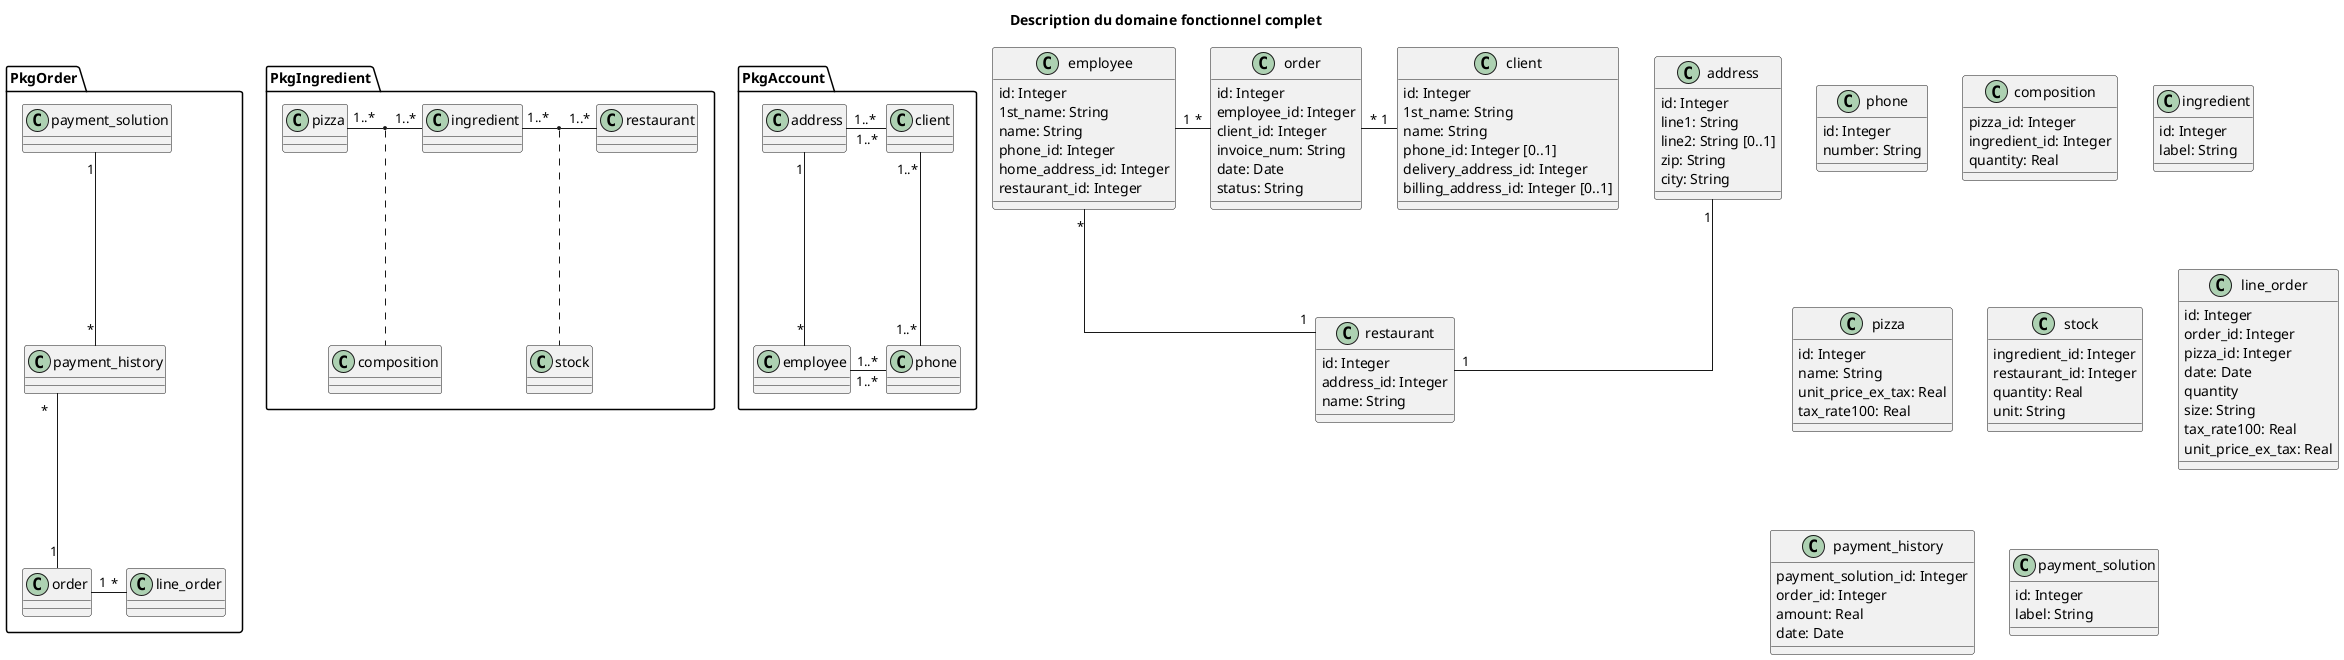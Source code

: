 @startuml

title Description du domaine fonctionnel complet

/' = = = = = = = STYLE = = = = = = = '/
' skinparam monochrome true
skinparam linetype ortho

!define table(x) class x << (T,#FFAAAA) >>
!define primary_key(x) <b>PK: x</b>
!define foreign_key(x,reference) <b>FK: </b>x

/' = = = = = = = CLASSE = = = = = = = '/

package PkgOrder {
    class line_order
    class order
    class payment_history
    class payment_solution

    line_order "*" -left- "1" order : "    "
    order "1" -up- "*" payment_history
    payment_solution "1" -down- "*" payment_history
}

package PkgIngredient {
    class composition
    class ingredient
    class pizza
    class restaurant
    class stock

    ingredient "1..*" - "1..*" restaurant
    (ingredient, restaurant) .. stock

    pizza "1..*" - "1..*" ingredient
    (pizza, ingredient) .. composition
}

package PkgAccount {
    class address
    class client
    class employee
    class phone

    client "1..*" - "1..*" phone
    client "1..*" -left- "1..*" address
    address "1" -down- "*" employee
    phone "1..*" -right- "1..*" employee
}

/' = = = = = = = ATTRIBUTE = = = = = = = '/

/' - - PkgAccount - - '/

class address {
    id: Integer
    line1: String
    line2: String [0..1]
    zip: String
    city: String
}

class client {
    id: Integer
    1st_name: String
    name: String
    phone_id: Integer [0..1]
    delivery_address_id: Integer
    billing_address_id: Integer [0..1]
}

class employee {
    id: Integer
    1st_name: String
    name: String
    phone_id: Integer
    home_address_id: Integer
    restaurant_id: Integer
}

class phone {
    id: Integer
    number: String
}


/' - - PkgIngredient - - '/

class composition {
    pizza_id: Integer
    ingredient_id: Integer
    quantity: Real
}

class ingredient {
    id: Integer
    label: String
}

class pizza {
    id: Integer
    name: String
    unit_price_ex_tax: Real
    tax_rate100: Real
}

class restaurant {
    id: Integer
    address_id: Integer
    name: String
}

class stock {
    ingredient_id: Integer
    restaurant_id: Integer
    quantity: Real
    unit: String
}

/' - - PkgOrder - - '/

class line_order {
    id: Integer
    order_id: Integer
    pizza_id: Integer
    date: Date
    quantity
    size: String
    tax_rate100: Real
    unit_price_ex_tax: Real
}

class order {
    id: Integer
    employee_id: Integer
    client_id: Integer
    invoice_num: String
    date: Date
    status: String
}

class payment_history {
    payment_solution_id: Integer
    order_id: Integer
    amount: Real
    date: Date
}

class payment_solution {
    id: Integer
    label: String
}

/' = = = = = = = RELATION INTER PKG = = = = = = = '/
employee "1" - "*" order
order "*" - "1" client
address "1" -- "1" restaurant
employee "*" -- "1" restaurant

@enduml
